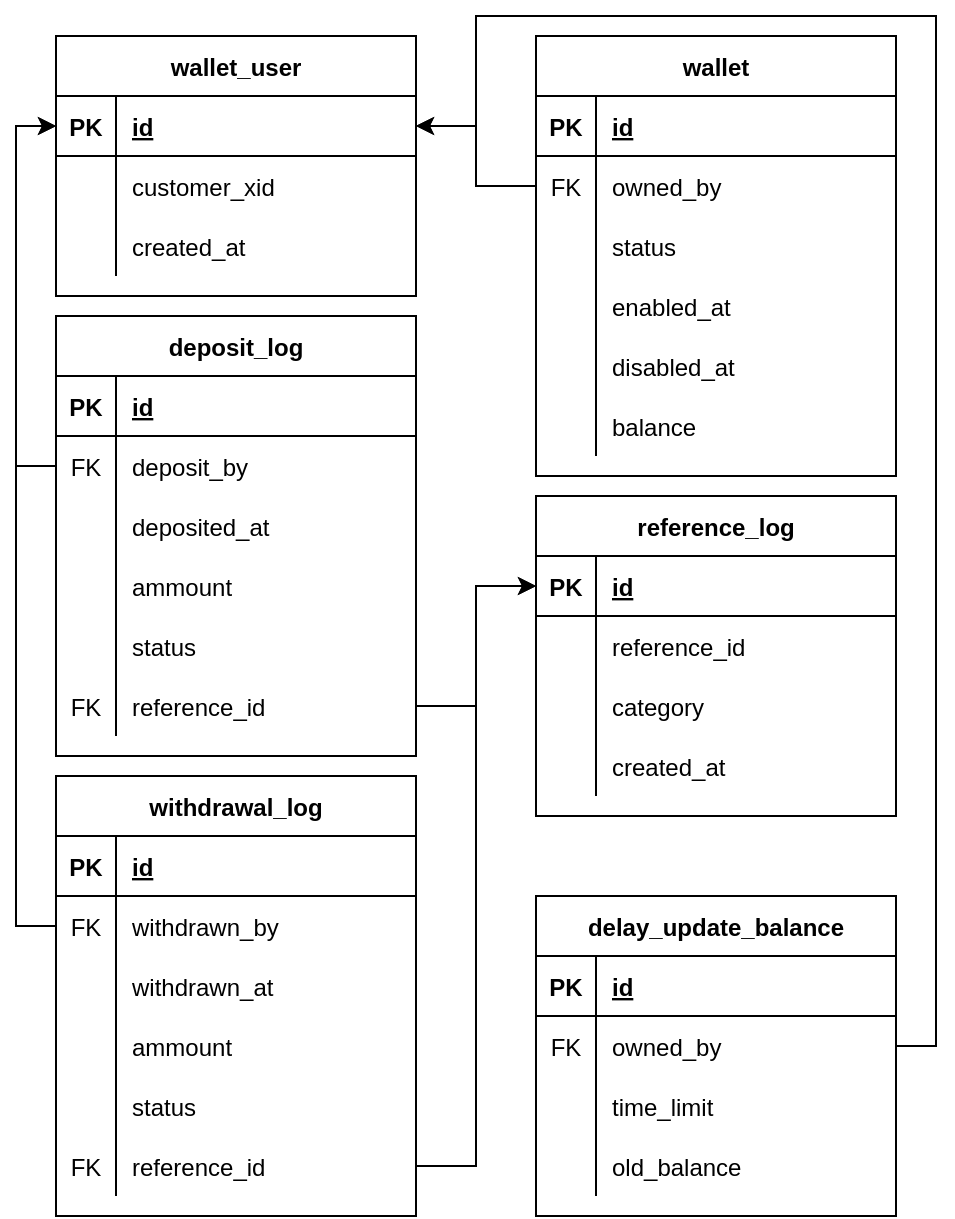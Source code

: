 <mxfile version="14.8.1" type="device"><diagram id="Wn69o9n1sOxS_UYftHdR" name="Page-1"><mxGraphModel dx="946" dy="568" grid="1" gridSize="10" guides="1" tooltips="1" connect="1" arrows="1" fold="1" page="1" pageScale="1" pageWidth="850" pageHeight="1100" math="0" shadow="0"><root><mxCell id="0"/><mxCell id="1" parent="0"/><mxCell id="8l9jH_Q4w22NsPd2WgaV-18" value="wallet_user" style="shape=table;startSize=30;container=1;collapsible=1;childLayout=tableLayout;fixedRows=1;rowLines=0;fontStyle=1;align=center;resizeLast=1;" vertex="1" parent="1"><mxGeometry x="40" y="40" width="180" height="130" as="geometry"/></mxCell><mxCell id="8l9jH_Q4w22NsPd2WgaV-19" value="" style="shape=partialRectangle;collapsible=0;dropTarget=0;pointerEvents=0;fillColor=none;top=0;left=0;bottom=1;right=0;points=[[0,0.5],[1,0.5]];portConstraint=eastwest;" vertex="1" parent="8l9jH_Q4w22NsPd2WgaV-18"><mxGeometry y="30" width="180" height="30" as="geometry"/></mxCell><mxCell id="8l9jH_Q4w22NsPd2WgaV-20" value="PK" style="shape=partialRectangle;connectable=0;fillColor=none;top=0;left=0;bottom=0;right=0;fontStyle=1;overflow=hidden;" vertex="1" parent="8l9jH_Q4w22NsPd2WgaV-19"><mxGeometry width="30" height="30" as="geometry"/></mxCell><mxCell id="8l9jH_Q4w22NsPd2WgaV-21" value="id" style="shape=partialRectangle;connectable=0;fillColor=none;top=0;left=0;bottom=0;right=0;align=left;spacingLeft=6;fontStyle=5;overflow=hidden;" vertex="1" parent="8l9jH_Q4w22NsPd2WgaV-19"><mxGeometry x="30" width="150" height="30" as="geometry"/></mxCell><mxCell id="8l9jH_Q4w22NsPd2WgaV-22" value="" style="shape=partialRectangle;collapsible=0;dropTarget=0;pointerEvents=0;fillColor=none;top=0;left=0;bottom=0;right=0;points=[[0,0.5],[1,0.5]];portConstraint=eastwest;" vertex="1" parent="8l9jH_Q4w22NsPd2WgaV-18"><mxGeometry y="60" width="180" height="30" as="geometry"/></mxCell><mxCell id="8l9jH_Q4w22NsPd2WgaV-23" value="" style="shape=partialRectangle;connectable=0;fillColor=none;top=0;left=0;bottom=0;right=0;editable=1;overflow=hidden;" vertex="1" parent="8l9jH_Q4w22NsPd2WgaV-22"><mxGeometry width="30" height="30" as="geometry"/></mxCell><mxCell id="8l9jH_Q4w22NsPd2WgaV-24" value="customer_xid" style="shape=partialRectangle;connectable=0;fillColor=none;top=0;left=0;bottom=0;right=0;align=left;spacingLeft=6;overflow=hidden;" vertex="1" parent="8l9jH_Q4w22NsPd2WgaV-22"><mxGeometry x="30" width="150" height="30" as="geometry"/></mxCell><mxCell id="8l9jH_Q4w22NsPd2WgaV-25" value="" style="shape=partialRectangle;collapsible=0;dropTarget=0;pointerEvents=0;fillColor=none;top=0;left=0;bottom=0;right=0;points=[[0,0.5],[1,0.5]];portConstraint=eastwest;" vertex="1" parent="8l9jH_Q4w22NsPd2WgaV-18"><mxGeometry y="90" width="180" height="30" as="geometry"/></mxCell><mxCell id="8l9jH_Q4w22NsPd2WgaV-26" value="" style="shape=partialRectangle;connectable=0;fillColor=none;top=0;left=0;bottom=0;right=0;editable=1;overflow=hidden;" vertex="1" parent="8l9jH_Q4w22NsPd2WgaV-25"><mxGeometry width="30" height="30" as="geometry"/></mxCell><mxCell id="8l9jH_Q4w22NsPd2WgaV-27" value="created_at" style="shape=partialRectangle;connectable=0;fillColor=none;top=0;left=0;bottom=0;right=0;align=left;spacingLeft=6;overflow=hidden;" vertex="1" parent="8l9jH_Q4w22NsPd2WgaV-25"><mxGeometry x="30" width="150" height="30" as="geometry"/></mxCell><mxCell id="8l9jH_Q4w22NsPd2WgaV-31" value="wallet" style="shape=table;startSize=30;container=1;collapsible=1;childLayout=tableLayout;fixedRows=1;rowLines=0;fontStyle=1;align=center;resizeLast=1;" vertex="1" parent="1"><mxGeometry x="280" y="40" width="180" height="220" as="geometry"/></mxCell><mxCell id="8l9jH_Q4w22NsPd2WgaV-32" value="" style="shape=partialRectangle;collapsible=0;dropTarget=0;pointerEvents=0;fillColor=none;top=0;left=0;bottom=1;right=0;points=[[0,0.5],[1,0.5]];portConstraint=eastwest;" vertex="1" parent="8l9jH_Q4w22NsPd2WgaV-31"><mxGeometry y="30" width="180" height="30" as="geometry"/></mxCell><mxCell id="8l9jH_Q4w22NsPd2WgaV-33" value="PK" style="shape=partialRectangle;connectable=0;fillColor=none;top=0;left=0;bottom=0;right=0;fontStyle=1;overflow=hidden;" vertex="1" parent="8l9jH_Q4w22NsPd2WgaV-32"><mxGeometry width="30" height="30" as="geometry"/></mxCell><mxCell id="8l9jH_Q4w22NsPd2WgaV-34" value="id" style="shape=partialRectangle;connectable=0;fillColor=none;top=0;left=0;bottom=0;right=0;align=left;spacingLeft=6;fontStyle=5;overflow=hidden;" vertex="1" parent="8l9jH_Q4w22NsPd2WgaV-32"><mxGeometry x="30" width="150" height="30" as="geometry"/></mxCell><mxCell id="8l9jH_Q4w22NsPd2WgaV-35" value="" style="shape=partialRectangle;collapsible=0;dropTarget=0;pointerEvents=0;fillColor=none;top=0;left=0;bottom=0;right=0;points=[[0,0.5],[1,0.5]];portConstraint=eastwest;" vertex="1" parent="8l9jH_Q4w22NsPd2WgaV-31"><mxGeometry y="60" width="180" height="30" as="geometry"/></mxCell><mxCell id="8l9jH_Q4w22NsPd2WgaV-36" value="FK" style="shape=partialRectangle;connectable=0;fillColor=none;top=0;left=0;bottom=0;right=0;editable=1;overflow=hidden;" vertex="1" parent="8l9jH_Q4w22NsPd2WgaV-35"><mxGeometry width="30" height="30" as="geometry"/></mxCell><mxCell id="8l9jH_Q4w22NsPd2WgaV-37" value="owned_by" style="shape=partialRectangle;connectable=0;fillColor=none;top=0;left=0;bottom=0;right=0;align=left;spacingLeft=6;overflow=hidden;" vertex="1" parent="8l9jH_Q4w22NsPd2WgaV-35"><mxGeometry x="30" width="150" height="30" as="geometry"/></mxCell><mxCell id="8l9jH_Q4w22NsPd2WgaV-38" value="" style="shape=partialRectangle;collapsible=0;dropTarget=0;pointerEvents=0;fillColor=none;top=0;left=0;bottom=0;right=0;points=[[0,0.5],[1,0.5]];portConstraint=eastwest;" vertex="1" parent="8l9jH_Q4w22NsPd2WgaV-31"><mxGeometry y="90" width="180" height="30" as="geometry"/></mxCell><mxCell id="8l9jH_Q4w22NsPd2WgaV-39" value="" style="shape=partialRectangle;connectable=0;fillColor=none;top=0;left=0;bottom=0;right=0;editable=1;overflow=hidden;" vertex="1" parent="8l9jH_Q4w22NsPd2WgaV-38"><mxGeometry width="30" height="30" as="geometry"/></mxCell><mxCell id="8l9jH_Q4w22NsPd2WgaV-40" value="status" style="shape=partialRectangle;connectable=0;fillColor=none;top=0;left=0;bottom=0;right=0;align=left;spacingLeft=6;overflow=hidden;" vertex="1" parent="8l9jH_Q4w22NsPd2WgaV-38"><mxGeometry x="30" width="150" height="30" as="geometry"/></mxCell><mxCell id="8l9jH_Q4w22NsPd2WgaV-42" value="" style="shape=partialRectangle;collapsible=0;dropTarget=0;pointerEvents=0;fillColor=none;top=0;left=0;bottom=0;right=0;points=[[0,0.5],[1,0.5]];portConstraint=eastwest;" vertex="1" parent="8l9jH_Q4w22NsPd2WgaV-31"><mxGeometry y="120" width="180" height="30" as="geometry"/></mxCell><mxCell id="8l9jH_Q4w22NsPd2WgaV-43" value="" style="shape=partialRectangle;connectable=0;fillColor=none;top=0;left=0;bottom=0;right=0;editable=1;overflow=hidden;" vertex="1" parent="8l9jH_Q4w22NsPd2WgaV-42"><mxGeometry width="30" height="30" as="geometry"/></mxCell><mxCell id="8l9jH_Q4w22NsPd2WgaV-44" value="enabled_at" style="shape=partialRectangle;connectable=0;fillColor=none;top=0;left=0;bottom=0;right=0;align=left;spacingLeft=6;overflow=hidden;" vertex="1" parent="8l9jH_Q4w22NsPd2WgaV-42"><mxGeometry x="30" width="150" height="30" as="geometry"/></mxCell><mxCell id="8l9jH_Q4w22NsPd2WgaV-45" value="" style="shape=partialRectangle;collapsible=0;dropTarget=0;pointerEvents=0;fillColor=none;top=0;left=0;bottom=0;right=0;points=[[0,0.5],[1,0.5]];portConstraint=eastwest;" vertex="1" parent="8l9jH_Q4w22NsPd2WgaV-31"><mxGeometry y="150" width="180" height="30" as="geometry"/></mxCell><mxCell id="8l9jH_Q4w22NsPd2WgaV-46" value="" style="shape=partialRectangle;connectable=0;fillColor=none;top=0;left=0;bottom=0;right=0;editable=1;overflow=hidden;" vertex="1" parent="8l9jH_Q4w22NsPd2WgaV-45"><mxGeometry width="30" height="30" as="geometry"/></mxCell><mxCell id="8l9jH_Q4w22NsPd2WgaV-47" value="disabled_at" style="shape=partialRectangle;connectable=0;fillColor=none;top=0;left=0;bottom=0;right=0;align=left;spacingLeft=6;overflow=hidden;" vertex="1" parent="8l9jH_Q4w22NsPd2WgaV-45"><mxGeometry x="30" width="150" height="30" as="geometry"/></mxCell><mxCell id="8l9jH_Q4w22NsPd2WgaV-48" value="" style="shape=partialRectangle;collapsible=0;dropTarget=0;pointerEvents=0;fillColor=none;top=0;left=0;bottom=0;right=0;points=[[0,0.5],[1,0.5]];portConstraint=eastwest;" vertex="1" parent="8l9jH_Q4w22NsPd2WgaV-31"><mxGeometry y="180" width="180" height="30" as="geometry"/></mxCell><mxCell id="8l9jH_Q4w22NsPd2WgaV-49" value="" style="shape=partialRectangle;connectable=0;fillColor=none;top=0;left=0;bottom=0;right=0;editable=1;overflow=hidden;" vertex="1" parent="8l9jH_Q4w22NsPd2WgaV-48"><mxGeometry width="30" height="30" as="geometry"/></mxCell><mxCell id="8l9jH_Q4w22NsPd2WgaV-50" value="balance" style="shape=partialRectangle;connectable=0;fillColor=none;top=0;left=0;bottom=0;right=0;align=left;spacingLeft=6;overflow=hidden;" vertex="1" parent="8l9jH_Q4w22NsPd2WgaV-48"><mxGeometry x="30" width="150" height="30" as="geometry"/></mxCell><mxCell id="8l9jH_Q4w22NsPd2WgaV-41" style="edgeStyle=orthogonalEdgeStyle;rounded=0;orthogonalLoop=1;jettySize=auto;html=1;exitX=0;exitY=0.5;exitDx=0;exitDy=0;entryX=1;entryY=0.5;entryDx=0;entryDy=0;" edge="1" parent="1" source="8l9jH_Q4w22NsPd2WgaV-35" target="8l9jH_Q4w22NsPd2WgaV-19"><mxGeometry relative="1" as="geometry"/></mxCell><mxCell id="8l9jH_Q4w22NsPd2WgaV-51" value="deposit_log" style="shape=table;startSize=30;container=1;collapsible=1;childLayout=tableLayout;fixedRows=1;rowLines=0;fontStyle=1;align=center;resizeLast=1;" vertex="1" parent="1"><mxGeometry x="40" y="180" width="180" height="220" as="geometry"/></mxCell><mxCell id="8l9jH_Q4w22NsPd2WgaV-52" value="" style="shape=partialRectangle;collapsible=0;dropTarget=0;pointerEvents=0;fillColor=none;top=0;left=0;bottom=1;right=0;points=[[0,0.5],[1,0.5]];portConstraint=eastwest;" vertex="1" parent="8l9jH_Q4w22NsPd2WgaV-51"><mxGeometry y="30" width="180" height="30" as="geometry"/></mxCell><mxCell id="8l9jH_Q4w22NsPd2WgaV-53" value="PK" style="shape=partialRectangle;connectable=0;fillColor=none;top=0;left=0;bottom=0;right=0;fontStyle=1;overflow=hidden;" vertex="1" parent="8l9jH_Q4w22NsPd2WgaV-52"><mxGeometry width="30" height="30" as="geometry"/></mxCell><mxCell id="8l9jH_Q4w22NsPd2WgaV-54" value="id" style="shape=partialRectangle;connectable=0;fillColor=none;top=0;left=0;bottom=0;right=0;align=left;spacingLeft=6;fontStyle=5;overflow=hidden;" vertex="1" parent="8l9jH_Q4w22NsPd2WgaV-52"><mxGeometry x="30" width="150" height="30" as="geometry"/></mxCell><mxCell id="8l9jH_Q4w22NsPd2WgaV-55" value="" style="shape=partialRectangle;collapsible=0;dropTarget=0;pointerEvents=0;fillColor=none;top=0;left=0;bottom=0;right=0;points=[[0,0.5],[1,0.5]];portConstraint=eastwest;" vertex="1" parent="8l9jH_Q4w22NsPd2WgaV-51"><mxGeometry y="60" width="180" height="30" as="geometry"/></mxCell><mxCell id="8l9jH_Q4w22NsPd2WgaV-56" value="FK" style="shape=partialRectangle;connectable=0;fillColor=none;top=0;left=0;bottom=0;right=0;editable=1;overflow=hidden;" vertex="1" parent="8l9jH_Q4w22NsPd2WgaV-55"><mxGeometry width="30" height="30" as="geometry"/></mxCell><mxCell id="8l9jH_Q4w22NsPd2WgaV-57" value="deposit_by" style="shape=partialRectangle;connectable=0;fillColor=none;top=0;left=0;bottom=0;right=0;align=left;spacingLeft=6;overflow=hidden;" vertex="1" parent="8l9jH_Q4w22NsPd2WgaV-55"><mxGeometry x="30" width="150" height="30" as="geometry"/></mxCell><mxCell id="8l9jH_Q4w22NsPd2WgaV-58" value="" style="shape=partialRectangle;collapsible=0;dropTarget=0;pointerEvents=0;fillColor=none;top=0;left=0;bottom=0;right=0;points=[[0,0.5],[1,0.5]];portConstraint=eastwest;" vertex="1" parent="8l9jH_Q4w22NsPd2WgaV-51"><mxGeometry y="90" width="180" height="30" as="geometry"/></mxCell><mxCell id="8l9jH_Q4w22NsPd2WgaV-59" value="" style="shape=partialRectangle;connectable=0;fillColor=none;top=0;left=0;bottom=0;right=0;editable=1;overflow=hidden;" vertex="1" parent="8l9jH_Q4w22NsPd2WgaV-58"><mxGeometry width="30" height="30" as="geometry"/></mxCell><mxCell id="8l9jH_Q4w22NsPd2WgaV-60" value="deposited_at" style="shape=partialRectangle;connectable=0;fillColor=none;top=0;left=0;bottom=0;right=0;align=left;spacingLeft=6;overflow=hidden;" vertex="1" parent="8l9jH_Q4w22NsPd2WgaV-58"><mxGeometry x="30" width="150" height="30" as="geometry"/></mxCell><mxCell id="8l9jH_Q4w22NsPd2WgaV-126" value="" style="shape=partialRectangle;collapsible=0;dropTarget=0;pointerEvents=0;fillColor=none;top=0;left=0;bottom=0;right=0;points=[[0,0.5],[1,0.5]];portConstraint=eastwest;" vertex="1" parent="8l9jH_Q4w22NsPd2WgaV-51"><mxGeometry y="120" width="180" height="30" as="geometry"/></mxCell><mxCell id="8l9jH_Q4w22NsPd2WgaV-127" value="" style="shape=partialRectangle;connectable=0;fillColor=none;top=0;left=0;bottom=0;right=0;editable=1;overflow=hidden;" vertex="1" parent="8l9jH_Q4w22NsPd2WgaV-126"><mxGeometry width="30" height="30" as="geometry"/></mxCell><mxCell id="8l9jH_Q4w22NsPd2WgaV-128" value="ammount" style="shape=partialRectangle;connectable=0;fillColor=none;top=0;left=0;bottom=0;right=0;align=left;spacingLeft=6;overflow=hidden;" vertex="1" parent="8l9jH_Q4w22NsPd2WgaV-126"><mxGeometry x="30" width="150" height="30" as="geometry"/></mxCell><mxCell id="8l9jH_Q4w22NsPd2WgaV-61" value="" style="shape=partialRectangle;collapsible=0;dropTarget=0;pointerEvents=0;fillColor=none;top=0;left=0;bottom=0;right=0;points=[[0,0.5],[1,0.5]];portConstraint=eastwest;" vertex="1" parent="8l9jH_Q4w22NsPd2WgaV-51"><mxGeometry y="150" width="180" height="30" as="geometry"/></mxCell><mxCell id="8l9jH_Q4w22NsPd2WgaV-62" value="" style="shape=partialRectangle;connectable=0;fillColor=none;top=0;left=0;bottom=0;right=0;editable=1;overflow=hidden;" vertex="1" parent="8l9jH_Q4w22NsPd2WgaV-61"><mxGeometry width="30" height="30" as="geometry"/></mxCell><mxCell id="8l9jH_Q4w22NsPd2WgaV-63" value="status" style="shape=partialRectangle;connectable=0;fillColor=none;top=0;left=0;bottom=0;right=0;align=left;spacingLeft=6;overflow=hidden;" vertex="1" parent="8l9jH_Q4w22NsPd2WgaV-61"><mxGeometry x="30" width="150" height="30" as="geometry"/></mxCell><mxCell id="8l9jH_Q4w22NsPd2WgaV-65" value="" style="shape=partialRectangle;collapsible=0;dropTarget=0;pointerEvents=0;fillColor=none;top=0;left=0;bottom=0;right=0;points=[[0,0.5],[1,0.5]];portConstraint=eastwest;" vertex="1" parent="8l9jH_Q4w22NsPd2WgaV-51"><mxGeometry y="180" width="180" height="30" as="geometry"/></mxCell><mxCell id="8l9jH_Q4w22NsPd2WgaV-66" value="FK" style="shape=partialRectangle;connectable=0;fillColor=none;top=0;left=0;bottom=0;right=0;editable=1;overflow=hidden;" vertex="1" parent="8l9jH_Q4w22NsPd2WgaV-65"><mxGeometry width="30" height="30" as="geometry"/></mxCell><mxCell id="8l9jH_Q4w22NsPd2WgaV-67" value="reference_id" style="shape=partialRectangle;connectable=0;fillColor=none;top=0;left=0;bottom=0;right=0;align=left;spacingLeft=6;overflow=hidden;" vertex="1" parent="8l9jH_Q4w22NsPd2WgaV-65"><mxGeometry x="30" width="150" height="30" as="geometry"/></mxCell><mxCell id="8l9jH_Q4w22NsPd2WgaV-64" style="edgeStyle=orthogonalEdgeStyle;rounded=0;orthogonalLoop=1;jettySize=auto;html=1;exitX=0;exitY=0.5;exitDx=0;exitDy=0;entryX=0;entryY=0.5;entryDx=0;entryDy=0;" edge="1" parent="1" source="8l9jH_Q4w22NsPd2WgaV-55" target="8l9jH_Q4w22NsPd2WgaV-19"><mxGeometry relative="1" as="geometry"/></mxCell><mxCell id="8l9jH_Q4w22NsPd2WgaV-68" value="withdrawal_log" style="shape=table;startSize=30;container=1;collapsible=1;childLayout=tableLayout;fixedRows=1;rowLines=0;fontStyle=1;align=center;resizeLast=1;" vertex="1" parent="1"><mxGeometry x="40" y="410" width="180" height="220" as="geometry"/></mxCell><mxCell id="8l9jH_Q4w22NsPd2WgaV-69" value="" style="shape=partialRectangle;collapsible=0;dropTarget=0;pointerEvents=0;fillColor=none;top=0;left=0;bottom=1;right=0;points=[[0,0.5],[1,0.5]];portConstraint=eastwest;" vertex="1" parent="8l9jH_Q4w22NsPd2WgaV-68"><mxGeometry y="30" width="180" height="30" as="geometry"/></mxCell><mxCell id="8l9jH_Q4w22NsPd2WgaV-70" value="PK" style="shape=partialRectangle;connectable=0;fillColor=none;top=0;left=0;bottom=0;right=0;fontStyle=1;overflow=hidden;" vertex="1" parent="8l9jH_Q4w22NsPd2WgaV-69"><mxGeometry width="30" height="30" as="geometry"/></mxCell><mxCell id="8l9jH_Q4w22NsPd2WgaV-71" value="id" style="shape=partialRectangle;connectable=0;fillColor=none;top=0;left=0;bottom=0;right=0;align=left;spacingLeft=6;fontStyle=5;overflow=hidden;" vertex="1" parent="8l9jH_Q4w22NsPd2WgaV-69"><mxGeometry x="30" width="150" height="30" as="geometry"/></mxCell><mxCell id="8l9jH_Q4w22NsPd2WgaV-72" value="" style="shape=partialRectangle;collapsible=0;dropTarget=0;pointerEvents=0;fillColor=none;top=0;left=0;bottom=0;right=0;points=[[0,0.5],[1,0.5]];portConstraint=eastwest;" vertex="1" parent="8l9jH_Q4w22NsPd2WgaV-68"><mxGeometry y="60" width="180" height="30" as="geometry"/></mxCell><mxCell id="8l9jH_Q4w22NsPd2WgaV-73" value="FK" style="shape=partialRectangle;connectable=0;fillColor=none;top=0;left=0;bottom=0;right=0;editable=1;overflow=hidden;" vertex="1" parent="8l9jH_Q4w22NsPd2WgaV-72"><mxGeometry width="30" height="30" as="geometry"/></mxCell><mxCell id="8l9jH_Q4w22NsPd2WgaV-74" value="withdrawn_by" style="shape=partialRectangle;connectable=0;fillColor=none;top=0;left=0;bottom=0;right=0;align=left;spacingLeft=6;overflow=hidden;" vertex="1" parent="8l9jH_Q4w22NsPd2WgaV-72"><mxGeometry x="30" width="150" height="30" as="geometry"/></mxCell><mxCell id="8l9jH_Q4w22NsPd2WgaV-75" value="" style="shape=partialRectangle;collapsible=0;dropTarget=0;pointerEvents=0;fillColor=none;top=0;left=0;bottom=0;right=0;points=[[0,0.5],[1,0.5]];portConstraint=eastwest;" vertex="1" parent="8l9jH_Q4w22NsPd2WgaV-68"><mxGeometry y="90" width="180" height="30" as="geometry"/></mxCell><mxCell id="8l9jH_Q4w22NsPd2WgaV-76" value="" style="shape=partialRectangle;connectable=0;fillColor=none;top=0;left=0;bottom=0;right=0;editable=1;overflow=hidden;" vertex="1" parent="8l9jH_Q4w22NsPd2WgaV-75"><mxGeometry width="30" height="30" as="geometry"/></mxCell><mxCell id="8l9jH_Q4w22NsPd2WgaV-77" value="withdrawn_at" style="shape=partialRectangle;connectable=0;fillColor=none;top=0;left=0;bottom=0;right=0;align=left;spacingLeft=6;overflow=hidden;" vertex="1" parent="8l9jH_Q4w22NsPd2WgaV-75"><mxGeometry x="30" width="150" height="30" as="geometry"/></mxCell><mxCell id="8l9jH_Q4w22NsPd2WgaV-129" value="" style="shape=partialRectangle;collapsible=0;dropTarget=0;pointerEvents=0;fillColor=none;top=0;left=0;bottom=0;right=0;points=[[0,0.5],[1,0.5]];portConstraint=eastwest;" vertex="1" parent="8l9jH_Q4w22NsPd2WgaV-68"><mxGeometry y="120" width="180" height="30" as="geometry"/></mxCell><mxCell id="8l9jH_Q4w22NsPd2WgaV-130" value="" style="shape=partialRectangle;connectable=0;fillColor=none;top=0;left=0;bottom=0;right=0;editable=1;overflow=hidden;" vertex="1" parent="8l9jH_Q4w22NsPd2WgaV-129"><mxGeometry width="30" height="30" as="geometry"/></mxCell><mxCell id="8l9jH_Q4w22NsPd2WgaV-131" value="ammount" style="shape=partialRectangle;connectable=0;fillColor=none;top=0;left=0;bottom=0;right=0;align=left;spacingLeft=6;overflow=hidden;" vertex="1" parent="8l9jH_Q4w22NsPd2WgaV-129"><mxGeometry x="30" width="150" height="30" as="geometry"/></mxCell><mxCell id="8l9jH_Q4w22NsPd2WgaV-78" value="" style="shape=partialRectangle;collapsible=0;dropTarget=0;pointerEvents=0;fillColor=none;top=0;left=0;bottom=0;right=0;points=[[0,0.5],[1,0.5]];portConstraint=eastwest;" vertex="1" parent="8l9jH_Q4w22NsPd2WgaV-68"><mxGeometry y="150" width="180" height="30" as="geometry"/></mxCell><mxCell id="8l9jH_Q4w22NsPd2WgaV-79" value="" style="shape=partialRectangle;connectable=0;fillColor=none;top=0;left=0;bottom=0;right=0;editable=1;overflow=hidden;" vertex="1" parent="8l9jH_Q4w22NsPd2WgaV-78"><mxGeometry width="30" height="30" as="geometry"/></mxCell><mxCell id="8l9jH_Q4w22NsPd2WgaV-80" value="status" style="shape=partialRectangle;connectable=0;fillColor=none;top=0;left=0;bottom=0;right=0;align=left;spacingLeft=6;overflow=hidden;" vertex="1" parent="8l9jH_Q4w22NsPd2WgaV-78"><mxGeometry x="30" width="150" height="30" as="geometry"/></mxCell><mxCell id="8l9jH_Q4w22NsPd2WgaV-81" value="" style="shape=partialRectangle;collapsible=0;dropTarget=0;pointerEvents=0;fillColor=none;top=0;left=0;bottom=0;right=0;points=[[0,0.5],[1,0.5]];portConstraint=eastwest;" vertex="1" parent="8l9jH_Q4w22NsPd2WgaV-68"><mxGeometry y="180" width="180" height="30" as="geometry"/></mxCell><mxCell id="8l9jH_Q4w22NsPd2WgaV-82" value="FK" style="shape=partialRectangle;connectable=0;fillColor=none;top=0;left=0;bottom=0;right=0;editable=1;overflow=hidden;" vertex="1" parent="8l9jH_Q4w22NsPd2WgaV-81"><mxGeometry width="30" height="30" as="geometry"/></mxCell><mxCell id="8l9jH_Q4w22NsPd2WgaV-83" value="reference_id" style="shape=partialRectangle;connectable=0;fillColor=none;top=0;left=0;bottom=0;right=0;align=left;spacingLeft=6;overflow=hidden;" vertex="1" parent="8l9jH_Q4w22NsPd2WgaV-81"><mxGeometry x="30" width="150" height="30" as="geometry"/></mxCell><mxCell id="8l9jH_Q4w22NsPd2WgaV-84" style="edgeStyle=orthogonalEdgeStyle;rounded=0;orthogonalLoop=1;jettySize=auto;html=1;exitX=0;exitY=0.5;exitDx=0;exitDy=0;entryX=0;entryY=0.5;entryDx=0;entryDy=0;" edge="1" parent="1" source="8l9jH_Q4w22NsPd2WgaV-72" target="8l9jH_Q4w22NsPd2WgaV-19"><mxGeometry relative="1" as="geometry"/></mxCell><mxCell id="8l9jH_Q4w22NsPd2WgaV-85" value="reference_log" style="shape=table;startSize=30;container=1;collapsible=1;childLayout=tableLayout;fixedRows=1;rowLines=0;fontStyle=1;align=center;resizeLast=1;" vertex="1" parent="1"><mxGeometry x="280" y="270" width="180" height="160" as="geometry"/></mxCell><mxCell id="8l9jH_Q4w22NsPd2WgaV-86" value="" style="shape=partialRectangle;collapsible=0;dropTarget=0;pointerEvents=0;fillColor=none;top=0;left=0;bottom=1;right=0;points=[[0,0.5],[1,0.5]];portConstraint=eastwest;" vertex="1" parent="8l9jH_Q4w22NsPd2WgaV-85"><mxGeometry y="30" width="180" height="30" as="geometry"/></mxCell><mxCell id="8l9jH_Q4w22NsPd2WgaV-87" value="PK" style="shape=partialRectangle;connectable=0;fillColor=none;top=0;left=0;bottom=0;right=0;fontStyle=1;overflow=hidden;" vertex="1" parent="8l9jH_Q4w22NsPd2WgaV-86"><mxGeometry width="30" height="30" as="geometry"/></mxCell><mxCell id="8l9jH_Q4w22NsPd2WgaV-88" value="id" style="shape=partialRectangle;connectable=0;fillColor=none;top=0;left=0;bottom=0;right=0;align=left;spacingLeft=6;fontStyle=5;overflow=hidden;" vertex="1" parent="8l9jH_Q4w22NsPd2WgaV-86"><mxGeometry x="30" width="150" height="30" as="geometry"/></mxCell><mxCell id="8l9jH_Q4w22NsPd2WgaV-89" value="" style="shape=partialRectangle;collapsible=0;dropTarget=0;pointerEvents=0;fillColor=none;top=0;left=0;bottom=0;right=0;points=[[0,0.5],[1,0.5]];portConstraint=eastwest;" vertex="1" parent="8l9jH_Q4w22NsPd2WgaV-85"><mxGeometry y="60" width="180" height="30" as="geometry"/></mxCell><mxCell id="8l9jH_Q4w22NsPd2WgaV-90" value="" style="shape=partialRectangle;connectable=0;fillColor=none;top=0;left=0;bottom=0;right=0;editable=1;overflow=hidden;" vertex="1" parent="8l9jH_Q4w22NsPd2WgaV-89"><mxGeometry width="30" height="30" as="geometry"/></mxCell><mxCell id="8l9jH_Q4w22NsPd2WgaV-91" value="reference_id" style="shape=partialRectangle;connectable=0;fillColor=none;top=0;left=0;bottom=0;right=0;align=left;spacingLeft=6;overflow=hidden;" vertex="1" parent="8l9jH_Q4w22NsPd2WgaV-89"><mxGeometry x="30" width="150" height="30" as="geometry"/></mxCell><mxCell id="8l9jH_Q4w22NsPd2WgaV-92" value="" style="shape=partialRectangle;collapsible=0;dropTarget=0;pointerEvents=0;fillColor=none;top=0;left=0;bottom=0;right=0;points=[[0,0.5],[1,0.5]];portConstraint=eastwest;" vertex="1" parent="8l9jH_Q4w22NsPd2WgaV-85"><mxGeometry y="90" width="180" height="30" as="geometry"/></mxCell><mxCell id="8l9jH_Q4w22NsPd2WgaV-93" value="" style="shape=partialRectangle;connectable=0;fillColor=none;top=0;left=0;bottom=0;right=0;editable=1;overflow=hidden;" vertex="1" parent="8l9jH_Q4w22NsPd2WgaV-92"><mxGeometry width="30" height="30" as="geometry"/></mxCell><mxCell id="8l9jH_Q4w22NsPd2WgaV-94" value="category" style="shape=partialRectangle;connectable=0;fillColor=none;top=0;left=0;bottom=0;right=0;align=left;spacingLeft=6;overflow=hidden;" vertex="1" parent="8l9jH_Q4w22NsPd2WgaV-92"><mxGeometry x="30" width="150" height="30" as="geometry"/></mxCell><mxCell id="8l9jH_Q4w22NsPd2WgaV-95" value="" style="shape=partialRectangle;collapsible=0;dropTarget=0;pointerEvents=0;fillColor=none;top=0;left=0;bottom=0;right=0;points=[[0,0.5],[1,0.5]];portConstraint=eastwest;" vertex="1" parent="8l9jH_Q4w22NsPd2WgaV-85"><mxGeometry y="120" width="180" height="30" as="geometry"/></mxCell><mxCell id="8l9jH_Q4w22NsPd2WgaV-96" value="" style="shape=partialRectangle;connectable=0;fillColor=none;top=0;left=0;bottom=0;right=0;editable=1;overflow=hidden;" vertex="1" parent="8l9jH_Q4w22NsPd2WgaV-95"><mxGeometry width="30" height="30" as="geometry"/></mxCell><mxCell id="8l9jH_Q4w22NsPd2WgaV-97" value="created_at" style="shape=partialRectangle;connectable=0;fillColor=none;top=0;left=0;bottom=0;right=0;align=left;spacingLeft=6;overflow=hidden;" vertex="1" parent="8l9jH_Q4w22NsPd2WgaV-95"><mxGeometry x="30" width="150" height="30" as="geometry"/></mxCell><mxCell id="8l9jH_Q4w22NsPd2WgaV-98" style="edgeStyle=orthogonalEdgeStyle;rounded=0;orthogonalLoop=1;jettySize=auto;html=1;exitX=1;exitY=0.5;exitDx=0;exitDy=0;entryX=0;entryY=0.5;entryDx=0;entryDy=0;" edge="1" parent="1" source="8l9jH_Q4w22NsPd2WgaV-65" target="8l9jH_Q4w22NsPd2WgaV-86"><mxGeometry relative="1" as="geometry"/></mxCell><mxCell id="8l9jH_Q4w22NsPd2WgaV-99" style="edgeStyle=orthogonalEdgeStyle;rounded=0;orthogonalLoop=1;jettySize=auto;html=1;exitX=1;exitY=0.5;exitDx=0;exitDy=0;entryX=0;entryY=0.5;entryDx=0;entryDy=0;" edge="1" parent="1" source="8l9jH_Q4w22NsPd2WgaV-81" target="8l9jH_Q4w22NsPd2WgaV-86"><mxGeometry relative="1" as="geometry"/></mxCell><mxCell id="8l9jH_Q4w22NsPd2WgaV-100" value="delay_update_balance" style="shape=table;startSize=30;container=1;collapsible=1;childLayout=tableLayout;fixedRows=1;rowLines=0;fontStyle=1;align=center;resizeLast=1;" vertex="1" parent="1"><mxGeometry x="280" y="470" width="180" height="160" as="geometry"/></mxCell><mxCell id="8l9jH_Q4w22NsPd2WgaV-101" value="" style="shape=partialRectangle;collapsible=0;dropTarget=0;pointerEvents=0;fillColor=none;top=0;left=0;bottom=1;right=0;points=[[0,0.5],[1,0.5]];portConstraint=eastwest;" vertex="1" parent="8l9jH_Q4w22NsPd2WgaV-100"><mxGeometry y="30" width="180" height="30" as="geometry"/></mxCell><mxCell id="8l9jH_Q4w22NsPd2WgaV-102" value="PK" style="shape=partialRectangle;connectable=0;fillColor=none;top=0;left=0;bottom=0;right=0;fontStyle=1;overflow=hidden;" vertex="1" parent="8l9jH_Q4w22NsPd2WgaV-101"><mxGeometry width="30" height="30" as="geometry"/></mxCell><mxCell id="8l9jH_Q4w22NsPd2WgaV-103" value="id" style="shape=partialRectangle;connectable=0;fillColor=none;top=0;left=0;bottom=0;right=0;align=left;spacingLeft=6;fontStyle=5;overflow=hidden;" vertex="1" parent="8l9jH_Q4w22NsPd2WgaV-101"><mxGeometry x="30" width="150" height="30" as="geometry"/></mxCell><mxCell id="8l9jH_Q4w22NsPd2WgaV-104" value="" style="shape=partialRectangle;collapsible=0;dropTarget=0;pointerEvents=0;fillColor=none;top=0;left=0;bottom=0;right=0;points=[[0,0.5],[1,0.5]];portConstraint=eastwest;" vertex="1" parent="8l9jH_Q4w22NsPd2WgaV-100"><mxGeometry y="60" width="180" height="30" as="geometry"/></mxCell><mxCell id="8l9jH_Q4w22NsPd2WgaV-105" value="FK" style="shape=partialRectangle;connectable=0;fillColor=none;top=0;left=0;bottom=0;right=0;editable=1;overflow=hidden;" vertex="1" parent="8l9jH_Q4w22NsPd2WgaV-104"><mxGeometry width="30" height="30" as="geometry"/></mxCell><mxCell id="8l9jH_Q4w22NsPd2WgaV-106" value="owned_by" style="shape=partialRectangle;connectable=0;fillColor=none;top=0;left=0;bottom=0;right=0;align=left;spacingLeft=6;overflow=hidden;" vertex="1" parent="8l9jH_Q4w22NsPd2WgaV-104"><mxGeometry x="30" width="150" height="30" as="geometry"/></mxCell><mxCell id="8l9jH_Q4w22NsPd2WgaV-119" value="" style="shape=partialRectangle;collapsible=0;dropTarget=0;pointerEvents=0;fillColor=none;top=0;left=0;bottom=0;right=0;points=[[0,0.5],[1,0.5]];portConstraint=eastwest;" vertex="1" parent="8l9jH_Q4w22NsPd2WgaV-100"><mxGeometry y="90" width="180" height="30" as="geometry"/></mxCell><mxCell id="8l9jH_Q4w22NsPd2WgaV-120" value="" style="shape=partialRectangle;connectable=0;fillColor=none;top=0;left=0;bottom=0;right=0;editable=1;overflow=hidden;" vertex="1" parent="8l9jH_Q4w22NsPd2WgaV-119"><mxGeometry width="30" height="30" as="geometry"/></mxCell><mxCell id="8l9jH_Q4w22NsPd2WgaV-121" value="time_limit" style="shape=partialRectangle;connectable=0;fillColor=none;top=0;left=0;bottom=0;right=0;align=left;spacingLeft=6;overflow=hidden;" vertex="1" parent="8l9jH_Q4w22NsPd2WgaV-119"><mxGeometry x="30" width="150" height="30" as="geometry"/></mxCell><mxCell id="8l9jH_Q4w22NsPd2WgaV-107" value="" style="shape=partialRectangle;collapsible=0;dropTarget=0;pointerEvents=0;fillColor=none;top=0;left=0;bottom=0;right=0;points=[[0,0.5],[1,0.5]];portConstraint=eastwest;" vertex="1" parent="8l9jH_Q4w22NsPd2WgaV-100"><mxGeometry y="120" width="180" height="30" as="geometry"/></mxCell><mxCell id="8l9jH_Q4w22NsPd2WgaV-108" value="" style="shape=partialRectangle;connectable=0;fillColor=none;top=0;left=0;bottom=0;right=0;editable=1;overflow=hidden;" vertex="1" parent="8l9jH_Q4w22NsPd2WgaV-107"><mxGeometry width="30" height="30" as="geometry"/></mxCell><mxCell id="8l9jH_Q4w22NsPd2WgaV-109" value="old_balance" style="shape=partialRectangle;connectable=0;fillColor=none;top=0;left=0;bottom=0;right=0;align=left;spacingLeft=6;overflow=hidden;" vertex="1" parent="8l9jH_Q4w22NsPd2WgaV-107"><mxGeometry x="30" width="150" height="30" as="geometry"/></mxCell><mxCell id="8l9jH_Q4w22NsPd2WgaV-124" style="edgeStyle=orthogonalEdgeStyle;rounded=0;orthogonalLoop=1;jettySize=auto;html=1;exitX=1;exitY=0.5;exitDx=0;exitDy=0;entryX=1;entryY=0.5;entryDx=0;entryDy=0;" edge="1" parent="1" source="8l9jH_Q4w22NsPd2WgaV-104" target="8l9jH_Q4w22NsPd2WgaV-19"><mxGeometry relative="1" as="geometry"><Array as="points"><mxPoint x="480" y="545"/><mxPoint x="480" y="30"/><mxPoint x="250" y="30"/><mxPoint x="250" y="85"/></Array></mxGeometry></mxCell></root></mxGraphModel></diagram></mxfile>